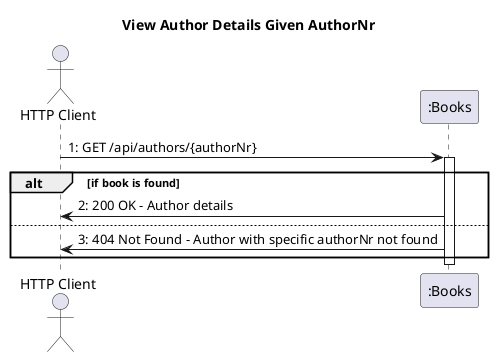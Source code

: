 @startuml
title View Author Details Given AuthorNr
actor "HTTP Client" as client
participant ":Books" as Books

client -> Books: 1: GET /api/authors/{authorNr}
activate Books
alt if book is found
  Books -> client: 2: 200 OK - Author details
else
  Books -> client: 3: 404 Not Found - Author with specific authorNr not found
end
deactivate Books
@enduml